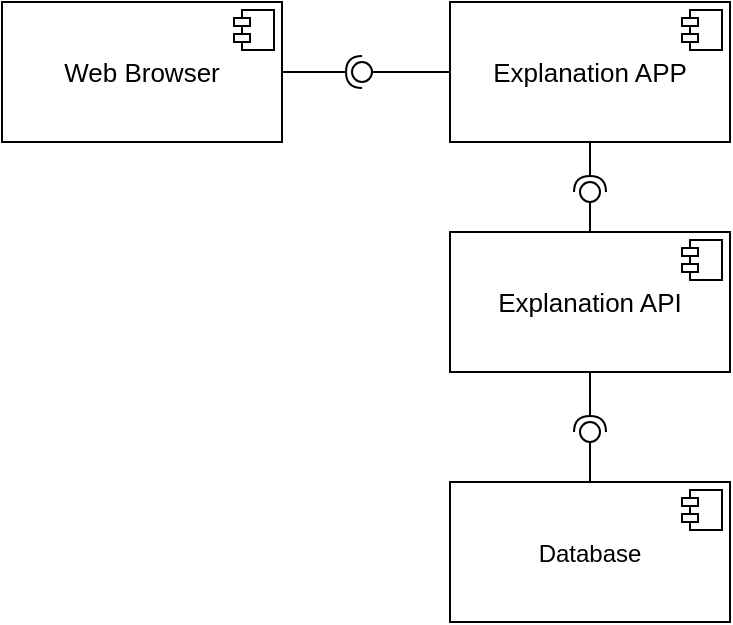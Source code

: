 <mxfile version="13.7.7" type="device"><diagram id="9UU4KCVUn6b3eLITSDzK" name="Page-1"><mxGraphModel dx="1185" dy="693" grid="1" gridSize="10" guides="1" tooltips="1" connect="1" arrows="1" fold="1" page="1" pageScale="1" pageWidth="827" pageHeight="1169" math="0" shadow="0"><root><mxCell id="0"/><mxCell id="1" parent="0"/><mxCell id="pBNKaGoS1km_KQyFbF-W-6" value="&lt;p style=&quot;margin: 0px ; margin-top: 6px ; text-align: center&quot;&gt;&lt;font style=&quot;font-size: 13px&quot;&gt;&lt;br&gt;&lt;/font&gt;&lt;/p&gt;&lt;p style=&quot;margin: 0px ; margin-top: 6px ; text-align: center&quot;&gt;&lt;font style=&quot;font-size: 13px&quot;&gt;Explanation APP&lt;/font&gt;&lt;/p&gt;" style="align=left;overflow=fill;html=1;" parent="1" vertex="1"><mxGeometry x="294" y="60" width="140" height="70" as="geometry"/></mxCell><mxCell id="pBNKaGoS1km_KQyFbF-W-7" value="" style="shape=component;jettyWidth=8;jettyHeight=4;" parent="pBNKaGoS1km_KQyFbF-W-6" vertex="1"><mxGeometry x="1" width="20" height="20" relative="1" as="geometry"><mxPoint x="-24" y="4" as="offset"/></mxGeometry></mxCell><mxCell id="Nxi0gh5ogkV0xNqSkjbt-20" value="&lt;p style=&quot;margin: 0px ; margin-top: 6px ; text-align: center&quot;&gt;&lt;font style=&quot;font-size: 13px&quot;&gt;&lt;br&gt;&lt;/font&gt;&lt;/p&gt;&lt;p style=&quot;margin: 0px ; margin-top: 6px ; text-align: center&quot;&gt;&lt;font style=&quot;font-size: 13px&quot;&gt;Explanation API&lt;/font&gt;&lt;/p&gt;" style="align=left;overflow=fill;html=1;" parent="1" vertex="1"><mxGeometry x="294" y="175" width="140" height="70" as="geometry"/></mxCell><mxCell id="Nxi0gh5ogkV0xNqSkjbt-21" value="" style="shape=component;jettyWidth=8;jettyHeight=4;" parent="Nxi0gh5ogkV0xNqSkjbt-20" vertex="1"><mxGeometry x="1" width="20" height="20" relative="1" as="geometry"><mxPoint x="-24" y="4" as="offset"/></mxGeometry></mxCell><mxCell id="Nxi0gh5ogkV0xNqSkjbt-31" value="&lt;p style=&quot;margin: 0px ; margin-top: 6px ; text-align: center&quot;&gt;&lt;font style=&quot;font-size: 13px&quot;&gt;&lt;br&gt;&lt;/font&gt;&lt;/p&gt;&lt;p style=&quot;margin: 0px ; margin-top: 6px ; text-align: center&quot;&gt;&lt;font style=&quot;font-size: 13px&quot;&gt;Web Browser&lt;br&gt;&lt;/font&gt;&lt;/p&gt;" style="align=left;overflow=fill;html=1;" parent="1" vertex="1"><mxGeometry x="70" y="60" width="140" height="70" as="geometry"/></mxCell><mxCell id="Nxi0gh5ogkV0xNqSkjbt-32" value="" style="shape=component;jettyWidth=8;jettyHeight=4;" parent="Nxi0gh5ogkV0xNqSkjbt-31" vertex="1"><mxGeometry x="1" width="20" height="20" relative="1" as="geometry"><mxPoint x="-24" y="4" as="offset"/></mxGeometry></mxCell><mxCell id="Nxi0gh5ogkV0xNqSkjbt-42" value="" style="rounded=0;orthogonalLoop=1;jettySize=auto;html=1;endArrow=none;endFill=0;fontSize=14;" parent="1" source="Nxi0gh5ogkV0xNqSkjbt-20" target="Nxi0gh5ogkV0xNqSkjbt-44" edge="1"><mxGeometry relative="1" as="geometry"><mxPoint x="344" y="155" as="sourcePoint"/></mxGeometry></mxCell><mxCell id="Nxi0gh5ogkV0xNqSkjbt-43" value="" style="rounded=0;orthogonalLoop=1;jettySize=auto;html=1;endArrow=halfCircle;endFill=0;entryX=0.5;entryY=0.5;entryDx=0;entryDy=0;endSize=6;strokeWidth=1;fontSize=14;" parent="1" source="pBNKaGoS1km_KQyFbF-W-6" target="Nxi0gh5ogkV0xNqSkjbt-44" edge="1"><mxGeometry relative="1" as="geometry"><mxPoint x="384" y="155" as="sourcePoint"/></mxGeometry></mxCell><mxCell id="Nxi0gh5ogkV0xNqSkjbt-44" value="" style="ellipse;whiteSpace=wrap;html=1;fontFamily=Helvetica;fontSize=12;fontColor=#000000;align=center;strokeColor=#000000;fillColor=#ffffff;points=[];aspect=fixed;resizable=0;" parent="1" vertex="1"><mxGeometry x="359" y="150" width="10" height="10" as="geometry"/></mxCell><mxCell id="Nxi0gh5ogkV0xNqSkjbt-50" value="" style="rounded=0;orthogonalLoop=1;jettySize=auto;html=1;endArrow=none;endFill=0;fontSize=14;" parent="1" source="pBNKaGoS1km_KQyFbF-W-6" target="Nxi0gh5ogkV0xNqSkjbt-52" edge="1"><mxGeometry relative="1" as="geometry"><mxPoint x="294" y="87.5" as="sourcePoint"/></mxGeometry></mxCell><mxCell id="Nxi0gh5ogkV0xNqSkjbt-51" value="" style="rounded=0;orthogonalLoop=1;jettySize=auto;html=1;endArrow=halfCircle;endFill=0;entryX=0.5;entryY=0.5;entryDx=0;entryDy=0;endSize=6;strokeWidth=1;fontSize=14;exitX=1;exitY=0.5;exitDx=0;exitDy=0;" parent="1" source="Nxi0gh5ogkV0xNqSkjbt-31" target="Nxi0gh5ogkV0xNqSkjbt-52" edge="1"><mxGeometry relative="1" as="geometry"><mxPoint x="240" y="120" as="sourcePoint"/></mxGeometry></mxCell><mxCell id="Nxi0gh5ogkV0xNqSkjbt-52" value="" style="ellipse;whiteSpace=wrap;html=1;fontFamily=Helvetica;fontSize=12;fontColor=#000000;align=center;strokeColor=#000000;fillColor=#ffffff;points=[];aspect=fixed;resizable=0;" parent="1" vertex="1"><mxGeometry x="245" y="90" width="10" height="10" as="geometry"/></mxCell><mxCell id="CL7-sHQN5OwcK7sSWhBH-1" value="&lt;div&gt;&lt;br&gt;&lt;/div&gt;&lt;div&gt;&lt;br&gt;&lt;/div&gt;&lt;div&gt;Database&lt;/div&gt;" style="align=center;overflow=fill;html=1;" vertex="1" parent="1"><mxGeometry x="294" y="300" width="140" height="70" as="geometry"/></mxCell><mxCell id="CL7-sHQN5OwcK7sSWhBH-2" value="" style="shape=component;jettyWidth=8;jettyHeight=4;" vertex="1" parent="CL7-sHQN5OwcK7sSWhBH-1"><mxGeometry x="1" width="20" height="20" relative="1" as="geometry"><mxPoint x="-24" y="4" as="offset"/></mxGeometry></mxCell><mxCell id="CL7-sHQN5OwcK7sSWhBH-3" value="" style="rounded=0;orthogonalLoop=1;jettySize=auto;html=1;endArrow=none;endFill=0;exitX=0.5;exitY=0;exitDx=0;exitDy=0;" edge="1" target="CL7-sHQN5OwcK7sSWhBH-5" parent="1" source="CL7-sHQN5OwcK7sSWhBH-1"><mxGeometry relative="1" as="geometry"><mxPoint x="390" y="425" as="sourcePoint"/></mxGeometry></mxCell><mxCell id="CL7-sHQN5OwcK7sSWhBH-4" value="" style="rounded=0;orthogonalLoop=1;jettySize=auto;html=1;endArrow=halfCircle;endFill=0;entryX=0.5;entryY=0.5;entryDx=0;entryDy=0;endSize=6;strokeWidth=1;exitX=0.5;exitY=1;exitDx=0;exitDy=0;" edge="1" target="CL7-sHQN5OwcK7sSWhBH-5" parent="1" source="Nxi0gh5ogkV0xNqSkjbt-20"><mxGeometry relative="1" as="geometry"><mxPoint x="430" y="425" as="sourcePoint"/></mxGeometry></mxCell><mxCell id="CL7-sHQN5OwcK7sSWhBH-5" value="" style="ellipse;whiteSpace=wrap;html=1;fontFamily=Helvetica;fontSize=12;fontColor=#000000;align=center;strokeColor=#000000;fillColor=#ffffff;points=[];aspect=fixed;resizable=0;" vertex="1" parent="1"><mxGeometry x="359" y="270" width="10" height="10" as="geometry"/></mxCell></root></mxGraphModel></diagram></mxfile>